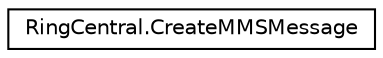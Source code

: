 digraph "Graphical Class Hierarchy"
{
 // LATEX_PDF_SIZE
  edge [fontname="Helvetica",fontsize="10",labelfontname="Helvetica",labelfontsize="10"];
  node [fontname="Helvetica",fontsize="10",shape=record];
  rankdir="LR";
  Node0 [label="RingCentral.CreateMMSMessage",height=0.2,width=0.4,color="black", fillcolor="white", style="filled",URL="$classRingCentral_1_1CreateMMSMessage.html",tooltip=" "];
}
